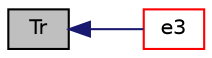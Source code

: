 digraph "Tr"
{
  bgcolor="transparent";
  edge [fontname="Helvetica",fontsize="10",labelfontname="Helvetica",labelfontsize="10"];
  node [fontname="Helvetica",fontsize="10",shape=record];
  rankdir="LR";
  Node966 [label="Tr",height=0.2,width=0.4,color="black", fillcolor="grey75", style="filled", fontcolor="black"];
  Node966 -> Node967 [dir="back",color="midnightblue",fontsize="10",style="solid",fontname="Helvetica"];
  Node967 [label="e3",height=0.2,width=0.4,color="red",URL="$a26121.html#ac1398080ba7864f25e4619dc2e602dee",tooltip="Return local Cartesian z-axis in global coordinates. "];
}
